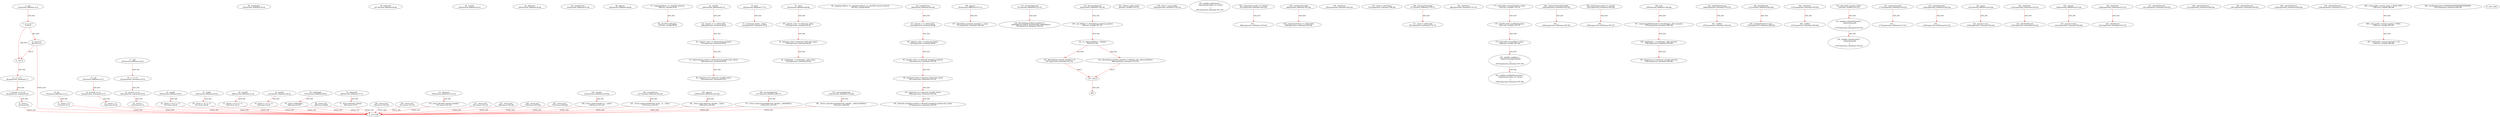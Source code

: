 digraph  {
13 [label="2_ mul\n13-function_definition-3-10", type_label=function_definition];
31 [label="3_ if_a == 0\n31-if-4-6", type_label=if];
1437 [label="3_ end_if", type_label=end_if];
36 [label="4_ return 0;\n36-return-5-5", type_label=return];
38 [label="6_ c = a * b;\n38-expression_statement-7-7", type_label=expression_statement];
44 [label="7_ assert(c / a == b);\n44-expression_statement-8-8", type_label=expression_statement];
53 [label="8_ return c;\n53-return-9-9", type_label=return];
55 [label="10_ div\n55-function_definition-11-13", type_label=function_definition];
72 [label="11_ return a / b;\n72-return-12-12", type_label=return];
76 [label="13_ sub\n76-function_definition-14-17", type_label=function_definition];
93 [label="14_ assert(b <= a);\n93-expression_statement-15-15", type_label=expression_statement];
100 [label="15_ return a - b;\n100-return-16-16", type_label=return];
104 [label="17_ add\n104-function_definition-18-22", type_label=function_definition];
122 [label="18_ c = a + b;\n122-expression_statement-19-19", type_label=expression_statement];
128 [label="19_ assert(c >= a);\n128-expression_statement-20-20", type_label=expression_statement];
135 [label="20_ return c;\n135-return-21-21", type_label=return];
140 [label="24_ max64\n140-function_definition-25-27", type_label=function_definition];
157 [label="25_ return a >= b ? a : b;\n157-return-26-26", type_label=return];
164 [label="27_ min64\n164-function_definition-28-30", type_label=function_definition];
181 [label="28_ return a < b ? a : b;\n181-return-29-29", type_label=return];
188 [label="30_ max256\n188-function_definition-31-33", type_label=function_definition];
205 [label="31_ return a >= b ? a : b;\n205-return-32-32", type_label=return];
212 [label="33_ min256\n212-function_definition-34-36", type_label=function_definition];
229 [label="34_ return a < b ? a : b;\n229-return-35-35", type_label=return];
239 [label="38_ totalSupply\n239-function_definition-39-39", type_label=function_definition];
247 [label="39_ balanceOf\n247-function_definition-40-40", type_label=function_definition];
259 [label="40_ transfer\n259-function_definition-41-41", type_label=function_definition];
294 [label="44_ allowance\n294-function_definition-45-46", type_label=function_definition];
310 [label="46_ transferFrom\n310-function_definition-47-48", type_label=function_definition];
329 [label="48_ approve\n329-function_definition-49-49", type_label=function_definition];
369 [label="57_ mapping(address => uint256) balances;\n369-new_variable-58-58", type_label=new_variable];
375 [label="58_ uint256 totalSupply_;\n375-new_variable-59-59", type_label=new_variable];
379 [label="59_ totalSupply\n379-function_definition-60-62", type_label=function_definition];
388 [label="60_ return totalSupply_;\n388-return-61-61", type_label=return];
390 [label="62_ transfer\n390-function_definition-63-70", type_label=function_definition];
406 [label="63_ require(_to != address(0));\n406-expression_statement-64-64", type_label=expression_statement];
415 [label="64_ require(_value <= balances[msg.sender]);\n415-expression_statement-65-65", type_label=expression_statement];
426 [label="65_ balances[msg.sender] = balances[msg.sender].sub(_value);\n426-expression_statement-66-66", type_label=expression_statement];
443 [label="66_ balances[_to] = balances[_to].add(_value);\n443-expression_statement-67-67", type_label=expression_statement];
466 [label="68_ return true;\n466-return-69-69", type_label=return];
469 [label="70_ balanceOf\n469-function_definition-71-73", type_label=function_definition];
482 [label="71_ return balances[_owner];\n482-return-72-72", type_label=return];
502 [label="76_ burn\n502-function_definition-77-79", type_label=function_definition];
510 [label="77_ _burn(msg.sender, _value);\n510-expression_statement-78-78", type_label=expression_statement];
519 [label="79_ _burn\n519-function_definition-80-86", type_label=function_definition];
531 [label="80_ require(_value <= balances[_who]);\n531-expression_statement-81-81", type_label=expression_statement];
540 [label="81_ balances[_who] = balances[_who].sub(_value);\n540-expression_statement-82-82", type_label=expression_statement];
553 [label="82_ totalSupply_ = totalSupply_.sub(_value);\n553-expression_statement-83-83", type_label=expression_statement];
587 [label="88_ mapping (address => mapping (address => uint256)) internal allowed;\n587-new_variable-89-89", type_label=new_variable];
596 [label="89_ transferFrom\n596-function_definition-90-106", type_label=function_definition];
616 [label="97_ require(_to != address(0));\n616-expression_statement-98-98", type_label=expression_statement];
625 [label="98_ require(_value <= balances[_from]);\n625-expression_statement-99-99", type_label=expression_statement];
634 [label="99_ require(_value <= allowed[_from][msg.sender]);\n634-expression_statement-100-100", type_label=expression_statement];
647 [label="100_ balances[_from] = balances[_from].sub(_value);\n647-expression_statement-101-101", type_label=expression_statement];
660 [label="101_ balances[_to] = balances[_to].add(_value);\n660-expression_statement-102-102", type_label=expression_statement];
673 [label="102_ allowed[_from][msg.sender] = allowed[_from][msg.sender].sub(_value);\n673-expression_statement-103-103", type_label=expression_statement];
702 [label="104_ return true;\n702-return-105-105", type_label=return];
705 [label="106_ approve\n705-function_definition-107-111", type_label=function_definition];
721 [label="107_ allowed[msg.sender][_spender] = _value;\n721-expression_statement-108-108", type_label=expression_statement];
741 [label="109_ return true;\n741-return-110-110", type_label=return];
744 [label="111_ allowance\n744-function_definition-112-121", type_label=function_definition];
761 [label="119_ return allowed[_owner][_spender];\n761-return-120-120", type_label=return];
767 [label="121_ increaseApproval\n767-function_definition-122-133", type_label=function_definition];
783 [label="128_ allowed[msg.sender][_spender] = (\n      allowed[msg.sender][_spender].add(_addedValue));\n783-expression_statement-129-130", type_label=expression_statement];
821 [label="131_ return true;\n821-return-132-132", type_label=return];
824 [label="133_ decreaseApproval\n824-function_definition-134-149", type_label=function_definition];
840 [label="140_ uint oldValue = allowed[msg.sender][_spender];\n840-new_variable-141-141", type_label=new_variable];
852 [label="141_ if__subtractedValue > oldValue\n852-if-142-146", type_label=if];
2258 [label="141_ end_if", type_label=end_if];
857 [label="142_ allowed[msg.sender][_spender] = 0;\n857-expression_statement-143-143", type_label=expression_statement];
868 [label="144_ allowed[msg.sender][_spender] = oldValue.sub(_subtractedValue);\n868-expression_statement-145-145", type_label=expression_statement];
899 [label="147_ return true;\n899-return-148-148", type_label=return];
905 [label="151_ address public owner;\n905-new_variable-152-152", type_label=new_variable];
928 [label="158_ owner = msg.sender;\n928-expression_statement-159-159", type_label=expression_statement];
934 [label="160_ modifier onlyOwner() {\n    require(msg.sender == owner);\n    _;\n  }\n934-expression_statement-161-164", type_label=expression_statement];
937 [label="161_ require(msg.sender == owner);\n937-expression_statement-162-162", type_label=expression_statement];
946 [label="162_ _;\n946-expression_statement-163-163", type_label=expression_statement];
948 [label="164_ transferOwnership\n948-function_definition-165-169", type_label=function_definition];
955 [label="164_ onlyOwner\n955-expression_statement-165-165", type_label=expression_statement];
958 [label="165_ require(newOwner != address(0));\n958-expression_statement-166-166", type_label=expression_statement];
973 [label="167_ owner = newOwner;\n973-expression_statement-168-168", type_label=expression_statement];
977 [label="169_ renounceOwnership\n977-function_definition-170-173", type_label=function_definition];
980 [label="169_ onlyOwner\n980-expression_statement-170-170", type_label=expression_statement];
987 [label="171_ owner = address(0);\n987-expression_statement-172-172", type_label=expression_statement];
1014 [label="177_ bool public mintingFinished = false;\n1014-new_variable-178-178", type_label=new_variable];
1021 [label="178_ uint256 public maxMintQuantity;\n1021-new_variable-179-179", type_label=new_variable];
1026 [label="179_ bool public isLimitMint = false;\n1026-new_variable-180-180", type_label=new_variable];
1033 [label="180_ modifier canMint() {\n    require(!mintingFinished);\n    _;\n  }\n1033-expression_statement-181-184", type_label=expression_statement];
1036 [label="181_ require(!mintingFinished);\n1036-expression_statement-182-182", type_label=expression_statement];
1042 [label="182_ _;\n1042-expression_statement-183-183", type_label=expression_statement];
1044 [label="184_ modifier hasMintPermission() {\n    require(msg.sender == owner);\n    _;\n  }\n1044-expression_statement-185-188", type_label=expression_statement];
1047 [label="185_ require(msg.sender == owner);\n1047-expression_statement-186-186", type_label=expression_statement];
1056 [label="186_ _;\n1056-expression_statement-187-187", type_label=expression_statement];
1058 [label="188_ mint\n1058-function_definition-189-204", type_label=function_definition];
1068 [label="192_ hasMintPermission\n1068-expression_statement-193-193", type_label=expression_statement];
1070 [label="193_ canMint\n1070-expression_statement-194-194", type_label=expression_statement];
1078 [label="197_ require(maxMintQuantity>=totalSupply_.add(_amount));\n1078-expression_statement-198-198", type_label=expression_statement];
1090 [label="198_ totalSupply_ = totalSupply_.add(_amount);\n1090-expression_statement-199-199", type_label=expression_statement];
1099 [label="199_ balances[_to] = balances[_to].add(_amount);\n1099-expression_statement-200-200", type_label=expression_statement];
1128 [label="202_ return true;\n1128-return-203-203", type_label=return];
1131 [label="204_ finishMinting\n1131-function_definition-205-209", type_label=function_definition];
1133 [label="204_ onlyOwner\n1133-expression_statement-205-205", type_label=expression_statement];
1135 [label="204_ canMint\n1135-expression_statement-205-205", type_label=expression_statement];
1143 [label="205_ mintingFinished = true;\n1143-expression_statement-206-206", type_label=expression_statement];
1150 [label="207_ return true;\n1150-return-208-208", type_label=return];
1163 [label="213_ bool public paused = false;\n1163-new_variable-214-214", type_label=new_variable];
1170 [label="214_ modifier whenNotPaused() {\n    require(!paused);\n    _;\n  }\n1170-expression_statement-215-218", type_label=expression_statement];
1173 [label="215_ require(!paused);\n1173-expression_statement-216-216", type_label=expression_statement];
1179 [label="216_ _;\n1179-expression_statement-217-217", type_label=expression_statement];
1181 [label="218_ modifier whenPaused() {\n    require(paused);\n    _;\n  }\n1181-expression_statement-219-222", type_label=expression_statement];
1184 [label="219_ require(paused);\n1184-expression_statement-220-220", type_label=expression_statement];
1189 [label="220_ _;\n1189-expression_statement-221-221", type_label=expression_statement];
1191 [label="222_ pause\n1191-function_definition-223-226", type_label=function_definition];
1193 [label="222_ onlyOwner\n1193-expression_statement-223-223", type_label=expression_statement];
1195 [label="222_ whenNotPaused\n1195-expression_statement-223-223", type_label=expression_statement];
1199 [label="223_ paused = true;\n1199-expression_statement-224-224", type_label=expression_statement];
1206 [label="226_ unpause\n1206-function_definition-227-230", type_label=function_definition];
1208 [label="226_ onlyOwner\n1208-expression_statement-227-227", type_label=expression_statement];
1210 [label="226_ whenPaused\n1210-expression_statement-227-227", type_label=expression_statement];
1214 [label="227_ paused = false;\n1214-expression_statement-228-228", type_label=expression_statement];
1230 [label="232_ transfer\n1230-function_definition-233-242", type_label=function_definition];
1241 [label="237_ whenNotPaused\n1241-expression_statement-238-238", type_label=expression_statement];
1248 [label="240_ return super.transfer(_to, _value);\n1248-return-241-241", type_label=return];
1257 [label="242_ transferFrom\n1257-function_definition-243-253", type_label=function_definition];
1272 [label="248_ whenNotPaused\n1272-expression_statement-249-249", type_label=expression_statement];
1279 [label="251_ return super.transferFrom(_from, _to, _value);\n1279-return-252-252", type_label=return];
1290 [label="253_ approve\n1290-function_definition-254-263", type_label=function_definition];
1301 [label="258_ whenNotPaused\n1301-expression_statement-259-259", type_label=expression_statement];
1308 [label="261_ return super.approve(_spender, _value);\n1308-return-262-262", type_label=return];
1317 [label="263_ increaseApproval\n1317-function_definition-264-273", type_label=function_definition];
1328 [label="268_ whenNotPaused\n1328-expression_statement-269-269", type_label=expression_statement];
1336 [label="271_ return super.increaseApproval(_spender, _addedValue);\n1336-return-272-272", type_label=return];
1345 [label="273_ decreaseApproval\n1345-function_definition-274-283", type_label=function_definition];
1356 [label="278_ whenNotPaused\n1356-expression_statement-279-279", type_label=expression_statement];
1364 [label="281_ return super.decreaseApproval(_spender, _subtractedValue);\n1364-return-282-282", type_label=return];
1385 [label="285_ string public constant name = \"MOA COIN\";\n1385-new_variable-286-286", type_label=new_variable];
1392 [label="286_ string public constant symbol = \"MOA\";\n1392-new_variable-287-287", type_label=new_variable];
1399 [label="287_ uint8 public constant decimals = 18;\n1399-new_variable-288-288", type_label=new_variable];
1407 [label="289_ maxMintQuantity=2100000000000000000000000000;\n1407-expression_statement-290-290", type_label=expression_statement];
1 [label="0_ start_node", type_label=start];
2 [label="0_ exit_node", type_label=exit];
883;
13 -> 31  [color=red, controlflow_type=next_line, edge_type=CFG_edge, key=0, label=next_line];
31 -> 36  [color=red, controlflow_type=pos_next, edge_type=CFG_edge, key=0, label=pos_next];
31 -> 1437  [color=red, controlflow_type=neg_next, edge_type=CFG_edge, key=0, label=neg_next];
1437 -> 38  [color=red, controlflow_type=next_line, edge_type=CFG_edge, key=0, label=next_line];
36 -> 1437  [color=red, controlflow_type=end_if, edge_type=CFG_edge, key=0, label=end_if];
36 -> 2  [color=red, controlflow_type=return_exit, edge_type=CFG_edge, key=0, label=return_exit];
38 -> 44  [color=red, controlflow_type=next_line, edge_type=CFG_edge, key=0, label=next_line];
44 -> 53  [color=red, controlflow_type=next_line, edge_type=CFG_edge, key=0, label=next_line];
53 -> 2  [color=red, controlflow_type=return_exit, edge_type=CFG_edge, key=0, label=return_exit];
55 -> 72  [color=red, controlflow_type=next_line, edge_type=CFG_edge, key=0, label=next_line];
72 -> 2  [color=red, controlflow_type=return_exit, edge_type=CFG_edge, key=0, label=return_exit];
76 -> 93  [color=red, controlflow_type=next_line, edge_type=CFG_edge, key=0, label=next_line];
93 -> 100  [color=red, controlflow_type=next_line, edge_type=CFG_edge, key=0, label=next_line];
100 -> 2  [color=red, controlflow_type=return_exit, edge_type=CFG_edge, key=0, label=return_exit];
104 -> 122  [color=red, controlflow_type=next_line, edge_type=CFG_edge, key=0, label=next_line];
122 -> 128  [color=red, controlflow_type=next_line, edge_type=CFG_edge, key=0, label=next_line];
128 -> 135  [color=red, controlflow_type=next_line, edge_type=CFG_edge, key=0, label=next_line];
135 -> 2  [color=red, controlflow_type=return_exit, edge_type=CFG_edge, key=0, label=return_exit];
140 -> 157  [color=red, controlflow_type=next_line, edge_type=CFG_edge, key=0, label=next_line];
157 -> 2  [color=red, controlflow_type=return_exit, edge_type=CFG_edge, key=0, label=return_exit];
164 -> 181  [color=red, controlflow_type=next_line, edge_type=CFG_edge, key=0, label=next_line];
181 -> 2  [color=red, controlflow_type=return_exit, edge_type=CFG_edge, key=0, label=return_exit];
188 -> 205  [color=red, controlflow_type=next_line, edge_type=CFG_edge, key=0, label=next_line];
205 -> 2  [color=red, controlflow_type=return_exit, edge_type=CFG_edge, key=0, label=return_exit];
212 -> 229  [color=red, controlflow_type=next_line, edge_type=CFG_edge, key=0, label=next_line];
229 -> 2  [color=red, controlflow_type=return_exit, edge_type=CFG_edge, key=0, label=return_exit];
369 -> 375  [color=red, controlflow_type=next_line, edge_type=CFG_edge, key=0, label=next_line];
379 -> 388  [color=red, controlflow_type=next_line, edge_type=CFG_edge, key=0, label=next_line];
388 -> 2  [color=red, controlflow_type=return_exit, edge_type=CFG_edge, key=0, label=return_exit];
390 -> 406  [color=red, controlflow_type=next_line, edge_type=CFG_edge, key=0, label=next_line];
406 -> 415  [color=red, controlflow_type=next_line, edge_type=CFG_edge, key=0, label=next_line];
415 -> 426  [color=red, controlflow_type=next_line, edge_type=CFG_edge, key=0, label=next_line];
426 -> 443  [color=red, controlflow_type=next_line, edge_type=CFG_edge, key=0, label=next_line];
466 -> 2  [color=red, controlflow_type=return_exit, edge_type=CFG_edge, key=0, label=return_exit];
469 -> 482  [color=red, controlflow_type=next_line, edge_type=CFG_edge, key=0, label=next_line];
482 -> 2  [color=red, controlflow_type=return_exit, edge_type=CFG_edge, key=0, label=return_exit];
502 -> 510  [color=red, controlflow_type=next_line, edge_type=CFG_edge, key=0, label=next_line];
519 -> 531  [color=red, controlflow_type=next_line, edge_type=CFG_edge, key=0, label=next_line];
531 -> 540  [color=red, controlflow_type=next_line, edge_type=CFG_edge, key=0, label=next_line];
540 -> 553  [color=red, controlflow_type=next_line, edge_type=CFG_edge, key=0, label=next_line];
596 -> 616  [color=red, controlflow_type=next_line, edge_type=CFG_edge, key=0, label=next_line];
616 -> 625  [color=red, controlflow_type=next_line, edge_type=CFG_edge, key=0, label=next_line];
625 -> 634  [color=red, controlflow_type=next_line, edge_type=CFG_edge, key=0, label=next_line];
634 -> 647  [color=red, controlflow_type=next_line, edge_type=CFG_edge, key=0, label=next_line];
647 -> 660  [color=red, controlflow_type=next_line, edge_type=CFG_edge, key=0, label=next_line];
660 -> 673  [color=red, controlflow_type=next_line, edge_type=CFG_edge, key=0, label=next_line];
702 -> 2  [color=red, controlflow_type=return_exit, edge_type=CFG_edge, key=0, label=return_exit];
705 -> 721  [color=red, controlflow_type=next_line, edge_type=CFG_edge, key=0, label=next_line];
741 -> 2  [color=red, controlflow_type=return_exit, edge_type=CFG_edge, key=0, label=return_exit];
744 -> 761  [color=red, controlflow_type=next_line, edge_type=CFG_edge, key=0, label=next_line];
761 -> 2  [color=red, controlflow_type=return_exit, edge_type=CFG_edge, key=0, label=return_exit];
767 -> 783  [color=red, controlflow_type=next_line, edge_type=CFG_edge, key=0, label=next_line];
821 -> 2  [color=red, controlflow_type=return_exit, edge_type=CFG_edge, key=0, label=return_exit];
824 -> 840  [color=red, controlflow_type=next_line, edge_type=CFG_edge, key=0, label=next_line];
840 -> 852  [color=red, controlflow_type=next_line, edge_type=CFG_edge, key=0, label=next_line];
852 -> 857  [color=red, controlflow_type=pos_next, edge_type=CFG_edge, key=0, label=pos_next];
852 -> 868  [color=red, controlflow_type=neg_next, edge_type=CFG_edge, key=0, label=neg_next];
2258 -> 883  [color=red, controlflow_type=next_line, edge_type=CFG_edge, key=0, label=next_line];
857 -> 2258  [color=red, controlflow_type=end_if, edge_type=CFG_edge, key=0, label=end_if];
868 -> 2258  [color=red, controlflow_type=end_if, edge_type=CFG_edge, key=0, label=end_if];
899 -> 2  [color=red, controlflow_type=return_exit, edge_type=CFG_edge, key=0, label=return_exit];
937 -> 946  [color=red, controlflow_type=next_line, edge_type=CFG_edge, key=0, label=next_line];
948 -> 958  [color=red, controlflow_type=next_line, edge_type=CFG_edge, key=0, label=next_line];
977 -> 987  [color=red, controlflow_type=next_line, edge_type=CFG_edge, key=0, label=next_line];
1014 -> 1021  [color=red, controlflow_type=next_line, edge_type=CFG_edge, key=0, label=next_line];
1021 -> 1026  [color=red, controlflow_type=next_line, edge_type=CFG_edge, key=0, label=next_line];
1026 -> 1033  [color=red, controlflow_type=next_line, edge_type=CFG_edge, key=0, label=next_line];
1033 -> 1044  [color=red, controlflow_type=next_line, edge_type=CFG_edge, key=0, label=next_line];
1036 -> 1042  [color=red, controlflow_type=next_line, edge_type=CFG_edge, key=0, label=next_line];
1047 -> 1056  [color=red, controlflow_type=next_line, edge_type=CFG_edge, key=0, label=next_line];
1058 -> 1078  [color=red, controlflow_type=next_line, edge_type=CFG_edge, key=0, label=next_line];
1068 -> 1070  [color=red, controlflow_type=next_line, edge_type=CFG_edge, key=0, label=next_line];
1078 -> 1090  [color=red, controlflow_type=next_line, edge_type=CFG_edge, key=0, label=next_line];
1090 -> 1099  [color=red, controlflow_type=next_line, edge_type=CFG_edge, key=0, label=next_line];
1128 -> 2  [color=red, controlflow_type=return_exit, edge_type=CFG_edge, key=0, label=return_exit];
1131 -> 1143  [color=red, controlflow_type=next_line, edge_type=CFG_edge, key=0, label=next_line];
1133 -> 1135  [color=red, controlflow_type=next_line, edge_type=CFG_edge, key=0, label=next_line];
1150 -> 2  [color=red, controlflow_type=return_exit, edge_type=CFG_edge, key=0, label=return_exit];
1163 -> 1170  [color=red, controlflow_type=next_line, edge_type=CFG_edge, key=0, label=next_line];
1170 -> 1181  [color=red, controlflow_type=next_line, edge_type=CFG_edge, key=0, label=next_line];
1173 -> 1179  [color=red, controlflow_type=next_line, edge_type=CFG_edge, key=0, label=next_line];
1184 -> 1189  [color=red, controlflow_type=next_line, edge_type=CFG_edge, key=0, label=next_line];
1191 -> 1199  [color=red, controlflow_type=next_line, edge_type=CFG_edge, key=0, label=next_line];
1193 -> 1195  [color=red, controlflow_type=next_line, edge_type=CFG_edge, key=0, label=next_line];
1206 -> 1214  [color=red, controlflow_type=next_line, edge_type=CFG_edge, key=0, label=next_line];
1208 -> 1210  [color=red, controlflow_type=next_line, edge_type=CFG_edge, key=0, label=next_line];
1230 -> 1248  [color=red, controlflow_type=next_line, edge_type=CFG_edge, key=0, label=next_line];
1248 -> 2  [color=red, controlflow_type=return_exit, edge_type=CFG_edge, key=0, label=return_exit];
1257 -> 1279  [color=red, controlflow_type=next_line, edge_type=CFG_edge, key=0, label=next_line];
1279 -> 2  [color=red, controlflow_type=return_exit, edge_type=CFG_edge, key=0, label=return_exit];
1290 -> 1308  [color=red, controlflow_type=next_line, edge_type=CFG_edge, key=0, label=next_line];
1308 -> 2  [color=red, controlflow_type=return_exit, edge_type=CFG_edge, key=0, label=return_exit];
1317 -> 1336  [color=red, controlflow_type=next_line, edge_type=CFG_edge, key=0, label=next_line];
1336 -> 2  [color=red, controlflow_type=return_exit, edge_type=CFG_edge, key=0, label=return_exit];
1345 -> 1364  [color=red, controlflow_type=next_line, edge_type=CFG_edge, key=0, label=next_line];
1364 -> 2  [color=red, controlflow_type=return_exit, edge_type=CFG_edge, key=0, label=return_exit];
1385 -> 1392  [color=red, controlflow_type=next_line, edge_type=CFG_edge, key=0, label=next_line];
1392 -> 1399  [color=red, controlflow_type=next_line, edge_type=CFG_edge, key=0, label=next_line];
}
